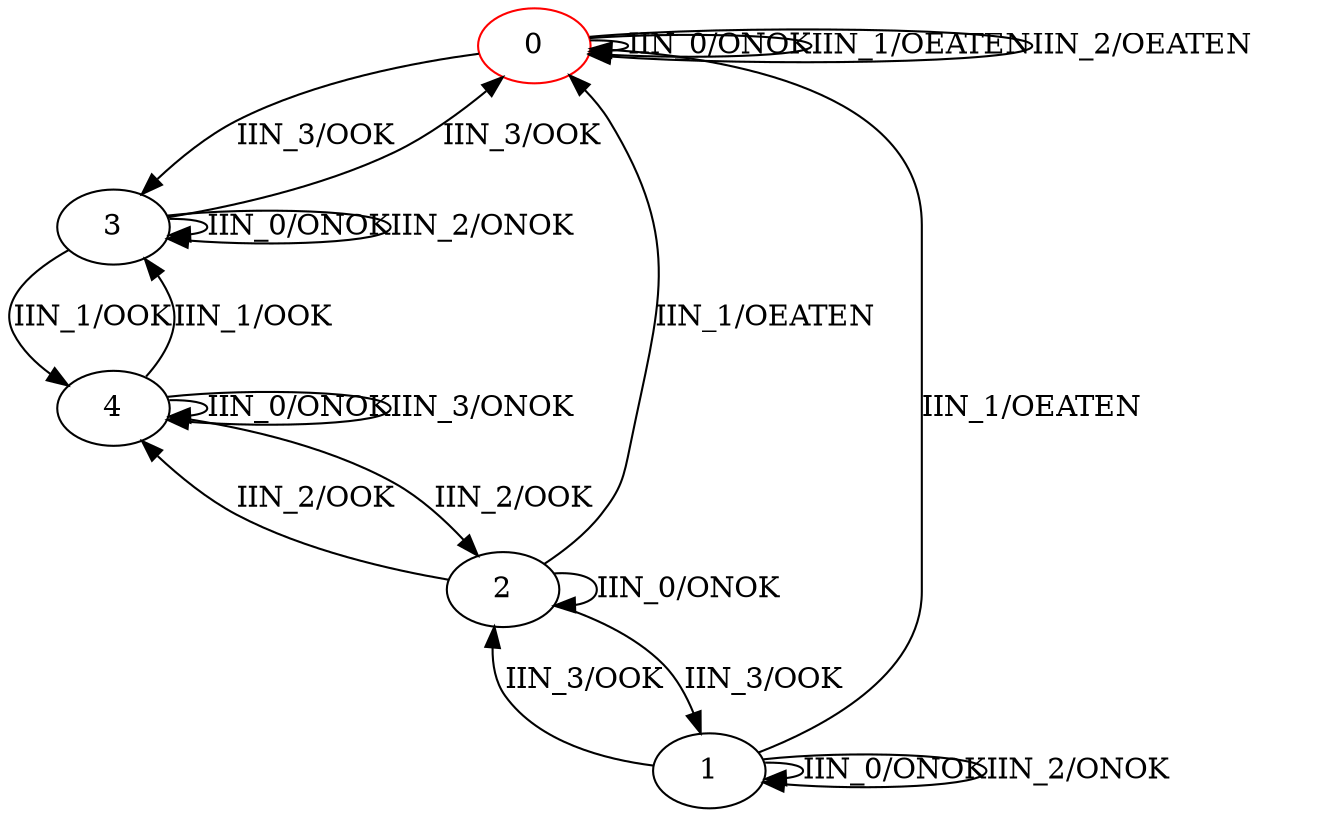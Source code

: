 digraph {
0 [color="red"]
1
2
3
4
0 -> 0 [label="IIN_0/ONOK"]
0 -> 0 [label="IIN_1/OEATEN"]
0 -> 0 [label="IIN_2/OEATEN"]
0 -> 3 [label="IIN_3/OOK"]
1 -> 1 [label="IIN_0/ONOK"]
1 -> 0 [label="IIN_1/OEATEN"]
1 -> 1 [label="IIN_2/ONOK"]
1 -> 2 [label="IIN_3/OOK"]
2 -> 2 [label="IIN_0/ONOK"]
2 -> 0 [label="IIN_1/OEATEN"]
2 -> 4 [label="IIN_2/OOK"]
2 -> 1 [label="IIN_3/OOK"]
3 -> 3 [label="IIN_0/ONOK"]
3 -> 4 [label="IIN_1/OOK"]
3 -> 3 [label="IIN_2/ONOK"]
3 -> 0 [label="IIN_3/OOK"]
4 -> 4 [label="IIN_0/ONOK"]
4 -> 3 [label="IIN_1/OOK"]
4 -> 2 [label="IIN_2/OOK"]
4 -> 4 [label="IIN_3/ONOK"]
}
